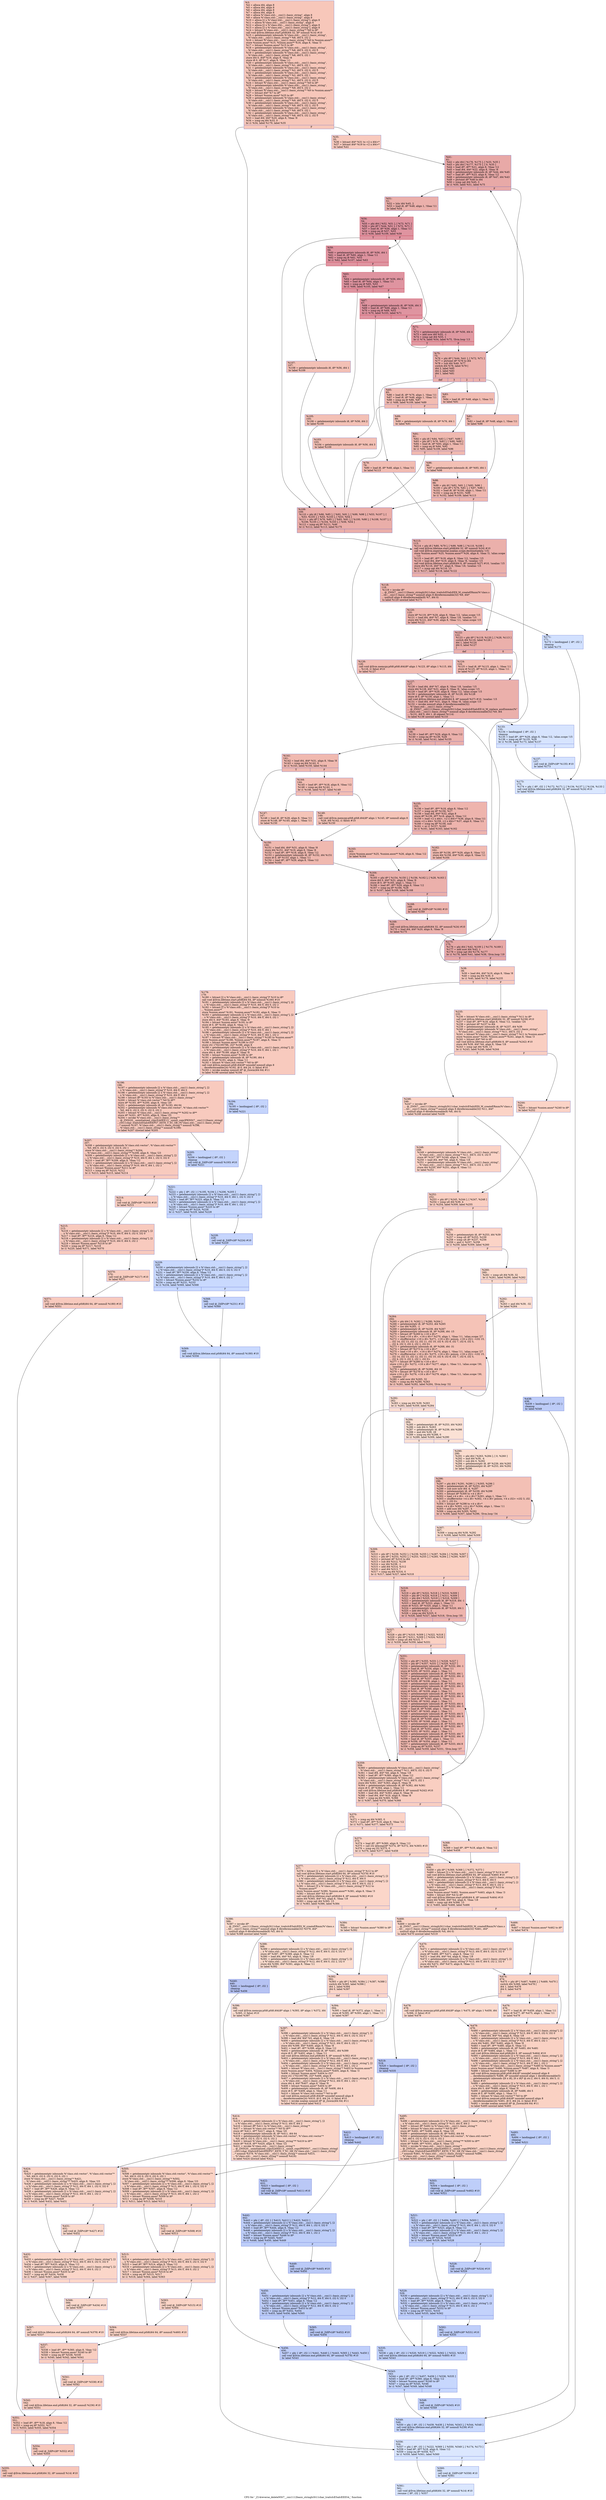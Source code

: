 digraph "CFG for '_Z14reverse_deleteNSt7__cxx1112basic_stringIcSt11char_traitsIcESaIcEEES4_' function" {
	label="CFG for '_Z14reverse_deleteNSt7__cxx1112basic_stringIcSt11char_traitsIcESaIcEEES4_' function";

	Node0x5580635bc7c0 [shape=record,color="#3d50c3ff", style=filled, fillcolor="#ec7f6370",label="{%3:\l  %4 = alloca i64, align 8\l  %5 = alloca i64, align 8\l  %6 = alloca i64, align 8\l  %7 = alloca i64, align 8\l  %8 = alloca %\"class.std::__cxx11::basic_string\", align 8\l  %9 = alloca %\"class.std::__cxx11::basic_string\", align 8\l  %10 = alloca [2 x %\"class.std::__cxx11::basic_string\"], align 8\l  %11 = alloca %\"class.std::__cxx11::basic_string\", align 8\l  %12 = alloca [2 x %\"class.std::__cxx11::basic_string\"], align 8\l  %13 = alloca [2 x %\"class.std::__cxx11::basic_string\"], align 8\l  %14 = bitcast %\"class.std::__cxx11::basic_string\"* %8 to i8*\l  call void @llvm.lifetime.start.p0i8(i64 32, i8* nonnull %14) #10\l  %15 = getelementptr inbounds %\"class.std::__cxx11::basic_string\",\l... %\"class.std::__cxx11::basic_string\"* %8, i64 0, i32 2\l  %16 = bitcast %\"class.std::__cxx11::basic_string\"* %8 to %union.anon**\l  store %union.anon* %15, %union.anon** %16, align 8, !tbaa !3\l  %17 = bitcast %union.anon* %15 to i8*\l  %18 = getelementptr inbounds %\"class.std::__cxx11::basic_string\",\l... %\"class.std::__cxx11::basic_string\"* %8, i64 0, i32 0, i32 0\l  %19 = getelementptr inbounds %\"class.std::__cxx11::basic_string\",\l... %\"class.std::__cxx11::basic_string\"* %8, i64 0, i32 1\l  store i64 0, i64* %19, align 8, !tbaa !8\l  store i8 0, i8* %17, align 8, !tbaa !11\l  %20 = getelementptr inbounds %\"class.std::__cxx11::basic_string\",\l... %\"class.std::__cxx11::basic_string\"* %1, i64 0, i32 1\l  %21 = getelementptr inbounds %\"class.std::__cxx11::basic_string\",\l... %\"class.std::__cxx11::basic_string\"* %2, i64 0, i32 0, i32 0\l  %22 = getelementptr inbounds %\"class.std::__cxx11::basic_string\",\l... %\"class.std::__cxx11::basic_string\"* %2, i64 0, i32 1\l  %23 = getelementptr inbounds %\"class.std::__cxx11::basic_string\",\l... %\"class.std::__cxx11::basic_string\"* %1, i64 0, i32 0, i32 0\l  %24 = bitcast %\"class.std::__cxx11::basic_string\"* %9 to i8*\l  %25 = getelementptr inbounds %\"class.std::__cxx11::basic_string\",\l... %\"class.std::__cxx11::basic_string\"* %9, i64 0, i32 2\l  %26 = bitcast %\"class.std::__cxx11::basic_string\"* %9 to %union.anon**\l  %27 = bitcast i64* %7 to i8*\l  %28 = bitcast %union.anon* %25 to i8*\l  %29 = getelementptr inbounds %\"class.std::__cxx11::basic_string\",\l... %\"class.std::__cxx11::basic_string\"* %9, i64 0, i32 0, i32 0\l  %30 = getelementptr inbounds %\"class.std::__cxx11::basic_string\",\l... %\"class.std::__cxx11::basic_string\"* %9, i64 0, i32 2, i32 0\l  %31 = getelementptr inbounds %\"class.std::__cxx11::basic_string\",\l... %\"class.std::__cxx11::basic_string\"* %9, i64 0, i32 1\l  %32 = getelementptr inbounds %\"class.std::__cxx11::basic_string\",\l... %\"class.std::__cxx11::basic_string\"* %8, i64 0, i32 2, i32 0\l  %33 = load i64, i64* %20, align 8, !tbaa !8\l  %34 = icmp eq i64 %33, 0\l  br i1 %34, label %179, label %35\l|{<s0>T|<s1>F}}"];
	Node0x5580635bc7c0:s0 -> Node0x5580635bf720;
	Node0x5580635bc7c0:s1 -> Node0x5580635bf7b0;
	Node0x5580635bf7b0 [shape=record,color="#3d50c3ff", style=filled, fillcolor="#ef886b70",label="{%35:\l35:                                               \l  %36 = bitcast i64* %31 to \<2 x i64\>*\l  %37 = bitcast i64* %19 to \<2 x i64\>*\l  br label %41\l}"];
	Node0x5580635bf7b0 -> Node0x5580635bffe0;
	Node0x5580635c00a0 [shape=record,color="#3d50c3ff", style=filled, fillcolor="#ef886b70",label="{%38:\l38:                                               \l  %39 = load i64, i64* %19, align 8, !tbaa !8\l  %40 = icmp eq i64 %39, 0\l  br i1 %40, label %179, label %235\l|{<s0>T|<s1>F}}"];
	Node0x5580635c00a0:s0 -> Node0x5580635bf720;
	Node0x5580635c00a0:s1 -> Node0x5580635c0230;
	Node0x5580635bffe0 [shape=record,color="#3d50c3ff", style=filled, fillcolor="#ca3b3770",label="{%41:\l41:                                               \l  %42 = phi i64 [ %176, %175 ], [ %33, %35 ]\l  %43 = phi i64 [ %177, %175 ], [ 0, %35 ]\l  %44 = load i8*, i8** %21, align 8, !tbaa !12\l  %45 = load i64, i64* %22, align 8, !tbaa !8\l  %46 = getelementptr inbounds i8, i8* %44, i64 %45\l  %47 = load i8*, i8** %23, align 8, !tbaa !12\l  %48 = getelementptr inbounds i8, i8* %47, i64 %43\l  %49 = ptrtoint i8* %46 to i64\l  %50 = icmp sgt i64 %45, 3\l  br i1 %50, label %51, label %75\l|{<s0>T|<s1>F}}"];
	Node0x5580635bffe0:s0 -> Node0x5580635c10b0;
	Node0x5580635bffe0:s1 -> Node0x5580635c1140;
	Node0x5580635c10b0 [shape=record,color="#3d50c3ff", style=filled, fillcolor="#d24b4070",label="{%51:\l51:                                               \l  %52 = lshr i64 %45, 2\l  %53 = load i8, i8* %48, align 1, !tbaa !11\l  br label %54\l}"];
	Node0x5580635c10b0 -> Node0x5580635c19c0;
	Node0x5580635c19c0 [shape=record,color="#b70d28ff", style=filled, fillcolor="#b70d2870",label="{%54:\l54:                                               \l  %55 = phi i64 [ %52, %51 ], [ %73, %71 ]\l  %56 = phi i8* [ %44, %51 ], [ %72, %71 ]\l  %57 = load i8, i8* %56, align 1, !tbaa !11\l  %58 = icmp eq i8 %57, %53\l  br i1 %58, label %109, label %59\l|{<s0>T|<s1>F}}"];
	Node0x5580635c19c0:s0 -> Node0x5580635c1e10;
	Node0x5580635c19c0:s1 -> Node0x5580635c1ea0;
	Node0x5580635c1ea0 [shape=record,color="#b70d28ff", style=filled, fillcolor="#b70d2870",label="{%59:\l59:                                               \l  %60 = getelementptr inbounds i8, i8* %56, i64 1\l  %61 = load i8, i8* %60, align 1, !tbaa !11\l  %62 = icmp eq i8 %61, %53\l  br i1 %62, label %107, label %63\l|{<s0>T|<s1>F}}"];
	Node0x5580635c1ea0:s0 -> Node0x5580635c21b0;
	Node0x5580635c1ea0:s1 -> Node0x5580635c2200;
	Node0x5580635c2200 [shape=record,color="#b70d28ff", style=filled, fillcolor="#b70d2870",label="{%63:\l63:                                               \l  %64 = getelementptr inbounds i8, i8* %56, i64 2\l  %65 = load i8, i8* %64, align 1, !tbaa !11\l  %66 = icmp eq i8 %65, %53\l  br i1 %66, label %105, label %67\l|{<s0>T|<s1>F}}"];
	Node0x5580635c2200:s0 -> Node0x5580635c28f0;
	Node0x5580635c2200:s1 -> Node0x5580635c2940;
	Node0x5580635c2940 [shape=record,color="#b70d28ff", style=filled, fillcolor="#b70d2870",label="{%67:\l67:                                               \l  %68 = getelementptr inbounds i8, i8* %56, i64 3\l  %69 = load i8, i8* %68, align 1, !tbaa !11\l  %70 = icmp eq i8 %69, %53\l  br i1 %70, label %103, label %71\l|{<s0>T|<s1>F}}"];
	Node0x5580635c2940:s0 -> Node0x5580635c2c20;
	Node0x5580635c2940:s1 -> Node0x5580635c1ab0;
	Node0x5580635c1ab0 [shape=record,color="#b70d28ff", style=filled, fillcolor="#bb1b2c70",label="{%71:\l71:                                               \l  %72 = getelementptr inbounds i8, i8* %56, i64 4\l  %73 = add nsw i64 %55, -1\l  %74 = icmp sgt i64 %55, 1\l  br i1 %74, label %54, label %75, !llvm.loop !13\l|{<s0>T|<s1>F}}"];
	Node0x5580635c1ab0:s0 -> Node0x5580635c19c0;
	Node0x5580635c1ab0:s1 -> Node0x5580635c1140;
	Node0x5580635c1140 [shape=record,color="#3d50c3ff", style=filled, fillcolor="#d24b4070",label="{%75:\l75:                                               \l  %76 = phi i8* [ %44, %41 ], [ %72, %71 ]\l  %77 = ptrtoint i8* %76 to i64\l  %78 = sub i64 %49, %77\l  switch i64 %78, label %79 [\l    i64 3, label %85\l    i64 2, label %83\l    i64 1, label %81\l  ]\l|{<s0>def|<s1>3|<s2>2|<s3>1}}"];
	Node0x5580635c1140:s0 -> Node0x5580635c3210;
	Node0x5580635c1140:s1 -> Node0x5580635c3260;
	Node0x5580635c1140:s2 -> Node0x5580635c32b0;
	Node0x5580635c1140:s3 -> Node0x5580635c3340;
	Node0x5580635c3210 [shape=record,color="#3d50c3ff", style=filled, fillcolor="#e1675170",label="{%79:\l79:                                               \l  %80 = load i8, i8* %48, align 1, !tbaa !11\l  br label %113\l}"];
	Node0x5580635c3210 -> Node0x5580635c3490;
	Node0x5580635c3340 [shape=record,color="#3d50c3ff", style=filled, fillcolor="#e1675170",label="{%81:\l81:                                               \l  %82 = load i8, i8* %48, align 1, !tbaa !11\l  br label %98\l}"];
	Node0x5580635c3340 -> Node0x5580635c35c0;
	Node0x5580635c32b0 [shape=record,color="#3d50c3ff", style=filled, fillcolor="#e1675170",label="{%83:\l83:                                               \l  %84 = load i8, i8* %48, align 1, !tbaa !11\l  br label %91\l}"];
	Node0x5580635c32b0 -> Node0x5580635c36f0;
	Node0x5580635c3260 [shape=record,color="#3d50c3ff", style=filled, fillcolor="#e1675170",label="{%85:\l85:                                               \l  %86 = load i8, i8* %76, align 1, !tbaa !11\l  %87 = load i8, i8* %48, align 1, !tbaa !11\l  %88 = icmp eq i8 %86, %87\l  br i1 %88, label %109, label %89\l|{<s0>T|<s1>F}}"];
	Node0x5580635c3260:s0 -> Node0x5580635c1e10;
	Node0x5580635c3260:s1 -> Node0x5580635c3920;
	Node0x5580635c3920 [shape=record,color="#3d50c3ff", style=filled, fillcolor="#e8765c70",label="{%89:\l89:                                               \l  %90 = getelementptr inbounds i8, i8* %76, i64 1\l  br label %91\l}"];
	Node0x5580635c3920 -> Node0x5580635c36f0;
	Node0x5580635c36f0 [shape=record,color="#3d50c3ff", style=filled, fillcolor="#de614d70",label="{%91:\l91:                                               \l  %92 = phi i8 [ %84, %83 ], [ %87, %89 ]\l  %93 = phi i8* [ %76, %83 ], [ %90, %89 ]\l  %94 = load i8, i8* %93, align 1, !tbaa !11\l  %95 = icmp eq i8 %94, %92\l  br i1 %95, label %109, label %96\l|{<s0>T|<s1>F}}"];
	Node0x5580635c36f0:s0 -> Node0x5580635c1e10;
	Node0x5580635c36f0:s1 -> Node0x5580635c3d90;
	Node0x5580635c3d90 [shape=record,color="#3d50c3ff", style=filled, fillcolor="#e5705870",label="{%96:\l96:                                               \l  %97 = getelementptr inbounds i8, i8* %93, i64 1\l  br label %98\l}"];
	Node0x5580635c3d90 -> Node0x5580635c35c0;
	Node0x5580635c35c0 [shape=record,color="#3d50c3ff", style=filled, fillcolor="#dc5d4a70",label="{%98:\l98:                                               \l  %99 = phi i8 [ %82, %81 ], [ %92, %96 ]\l  %100 = phi i8* [ %76, %81 ], [ %97, %96 ]\l  %101 = load i8, i8* %100, align 1, !tbaa !11\l  %102 = icmp eq i8 %101, %99\l  br i1 %102, label %109, label %113\l|{<s0>T|<s1>F}}"];
	Node0x5580635c35c0:s0 -> Node0x5580635c1e10;
	Node0x5580635c35c0:s1 -> Node0x5580635c3490;
	Node0x5580635c2c20 [shape=record,color="#3d50c3ff", style=filled, fillcolor="#e5705870",label="{%103:\l103:                                              \l  %104 = getelementptr inbounds i8, i8* %56, i64 3\l  br label %109\l}"];
	Node0x5580635c2c20 -> Node0x5580635c1e10;
	Node0x5580635c28f0 [shape=record,color="#3d50c3ff", style=filled, fillcolor="#e5705870",label="{%105:\l105:                                              \l  %106 = getelementptr inbounds i8, i8* %56, i64 2\l  br label %109\l}"];
	Node0x5580635c28f0 -> Node0x5580635c1e10;
	Node0x5580635c21b0 [shape=record,color="#3d50c3ff", style=filled, fillcolor="#e5705870",label="{%107:\l107:                                              \l  %108 = getelementptr inbounds i8, i8* %56, i64 1\l  br label %109\l}"];
	Node0x5580635c21b0 -> Node0x5580635c1e10;
	Node0x5580635c1e10 [shape=record,color="#3d50c3ff", style=filled, fillcolor="#d0473d70",label="{%109:\l109:                                              \l  %110 = phi i8 [ %86, %85 ], [ %92, %91 ], [ %99, %98 ], [ %53, %107 ], [\l... %53, %105 ], [ %53, %103 ], [ %53, %54 ]\l  %111 = phi i8* [ %76, %85 ], [ %93, %91 ], [ %100, %98 ], [ %108, %107 ], [\l... %106, %105 ], [ %104, %103 ], [ %56, %54 ]\l  %112 = icmp eq i8* %111, %46\l  br i1 %112, label %113, label %175\l|{<s0>T|<s1>F}}"];
	Node0x5580635c1e10:s0 -> Node0x5580635c3490;
	Node0x5580635c1e10:s1 -> Node0x5580635c0360;
	Node0x5580635c3490 [shape=record,color="#3d50c3ff", style=filled, fillcolor="#d24b4070",label="{%113:\l113:                                              \l  %114 = phi i8 [ %80, %79 ], [ %99, %98 ], [ %110, %109 ]\l  call void @llvm.lifetime.start.p0i8(i64 32, i8* nonnull %24) #10\l  call void @llvm.experimental.noalias.scope.decl(metadata !15)\l  store %union.anon* %25, %union.anon** %26, align 8, !tbaa !3, !alias.scope\l... !15\l  %115 = load i8*, i8** %18, align 8, !tbaa !12, !noalias !15\l  %116 = load i64, i64* %19, align 8, !tbaa !8, !noalias !15\l  call void @llvm.lifetime.start.p0i8(i64 8, i8* nonnull %27) #10, !noalias !15\l  store i64 %116, i64* %7, align 8, !tbaa !18, !noalias !15\l  %117 = icmp ugt i64 %116, 15\l  br i1 %117, label %118, label %122\l|{<s0>T|<s1>F}}"];
	Node0x5580635c3490:s0 -> Node0x5580635c6430;
	Node0x5580635c3490:s1 -> Node0x5580635c64c0;
	Node0x5580635c6430 [shape=record,color="#3d50c3ff", style=filled, fillcolor="#dc5d4a70",label="{%118:\l118:                                              \l  %119 = invoke i8*\l... @_ZNSt7__cxx1112basic_stringIcSt11char_traitsIcESaIcEE9_M_createERmm(%\"class.s\l...td::__cxx11::basic_string\"* nonnull align 8 dereferenceable(32) %9, i64*\l... nonnull align 8 dereferenceable(8) %7, i64 0)\l          to label %120 unwind label %171\l}"];
	Node0x5580635c6430 -> Node0x5580635c66f0;
	Node0x5580635c6430 -> Node0x5580635c6740;
	Node0x5580635c66f0 [shape=record,color="#3d50c3ff", style=filled, fillcolor="#dc5d4a70",label="{%120:\l120:                                              \l  store i8* %119, i8** %29, align 8, !tbaa !12, !alias.scope !15\l  %121 = load i64, i64* %7, align 8, !tbaa !18, !noalias !15\l  store i64 %121, i64* %30, align 8, !tbaa !11, !alias.scope !15\l  br label %122\l}"];
	Node0x5580635c66f0 -> Node0x5580635c64c0;
	Node0x5580635c64c0 [shape=record,color="#3d50c3ff", style=filled, fillcolor="#d24b4070",label="{%122:\l122:                                              \l  %123 = phi i8* [ %119, %120 ], [ %28, %113 ]\l  switch i64 %116, label %126 [\l    i64 1, label %124\l    i64 0, label %127\l  ]\l|{<s0>def|<s1>1|<s2>0}}"];
	Node0x5580635c64c0:s0 -> Node0x5580635c7390;
	Node0x5580635c64c0:s1 -> Node0x5580635c73e0;
	Node0x5580635c64c0:s2 -> Node0x5580635c7470;
	Node0x5580635c73e0 [shape=record,color="#3d50c3ff", style=filled, fillcolor="#e1675170",label="{%124:\l124:                                              \l  %125 = load i8, i8* %115, align 1, !tbaa !11\l  store i8 %125, i8* %123, align 1, !tbaa !11\l  br label %127\l}"];
	Node0x5580635c73e0 -> Node0x5580635c7470;
	Node0x5580635c7390 [shape=record,color="#3d50c3ff", style=filled, fillcolor="#e1675170",label="{%126:\l126:                                              \l  call void @llvm.memcpy.p0i8.p0i8.i64(i8* align 1 %123, i8* align 1 %115, i64\l... %116, i1 false) #10\l  br label %127\l}"];
	Node0x5580635c7390 -> Node0x5580635c7470;
	Node0x5580635c7470 [shape=record,color="#3d50c3ff", style=filled, fillcolor="#d24b4070",label="{%127:\l127:                                              \l  %128 = load i64, i64* %7, align 8, !tbaa !18, !noalias !15\l  store i64 %128, i64* %31, align 8, !tbaa !8, !alias.scope !15\l  %129 = load i8*, i8** %29, align 8, !tbaa !12, !alias.scope !15\l  %130 = getelementptr inbounds i8, i8* %129, i64 %128\l  store i8 0, i8* %130, align 1, !tbaa !11\l  call void @llvm.lifetime.end.p0i8(i64 8, i8* nonnull %27) #10, !noalias !15\l  %131 = load i64, i64* %31, align 8, !tbaa !8, !alias.scope !15\l  %132 = invoke nonnull align 8 dereferenceable(32)\l... %\"class.std::__cxx11::basic_string\"*\l... @_ZNSt7__cxx1112basic_stringIcSt11char_traitsIcESaIcEE14_M_replace_auxEmmmc(%\"\l...class.std::__cxx11::basic_string\"* nonnull align 8 dereferenceable(32) %9, i64\l... %131, i64 0, i64 1, i8 signext %114)\l          to label %138 unwind label %133\l}"];
	Node0x5580635c7470 -> Node0x5580635c89b0;
	Node0x5580635c7470 -> Node0x5580635c8a40;
	Node0x5580635c8a40 [shape=record,color="#3d50c3ff", style=filled, fillcolor="#a5c3fe70",label="{%133:\l133:                                              \l  %134 = landingpad \{ i8*, i32 \}\l          cleanup\l  %135 = load i8*, i8** %29, align 8, !tbaa !12, !alias.scope !15\l  %136 = icmp eq i8* %135, %28\l  br i1 %136, label %173, label %137\l|{<s0>T|<s1>F}}"];
	Node0x5580635c8a40:s0 -> Node0x5580635c8f40;
	Node0x5580635c8a40:s1 -> Node0x5580635c8fd0;
	Node0x5580635c8fd0 [shape=record,color="#3d50c3ff", style=filled, fillcolor="#9ebeff70",label="{%137:\l137:                                              \l  call void @_ZdlPv(i8* %135) #10\l  br label %173\l}"];
	Node0x5580635c8fd0 -> Node0x5580635c8f40;
	Node0x5580635c89b0 [shape=record,color="#3d50c3ff", style=filled, fillcolor="#d24b4070",label="{%138:\l138:                                              \l  %139 = load i8*, i8** %29, align 8, !tbaa !12\l  %140 = icmp eq i8* %139, %28\l  br i1 %140, label %141, label %155\l|{<s0>T|<s1>F}}"];
	Node0x5580635c89b0:s0 -> Node0x5580635c9450;
	Node0x5580635c89b0:s1 -> Node0x5580635c94a0;
	Node0x5580635c9450 [shape=record,color="#3d50c3ff", style=filled, fillcolor="#de614d70",label="{%141:\l141:                                              \l  %142 = load i64, i64* %31, align 8, !tbaa !8\l  %143 = icmp eq i64 %142, 0\l  br i1 %143, label %150, label %144\l|{<s0>T|<s1>F}}"];
	Node0x5580635c9450:s0 -> Node0x5580635c96a0;
	Node0x5580635c9450:s1 -> Node0x5580635c96f0;
	Node0x5580635c96f0 [shape=record,color="#3d50c3ff", style=filled, fillcolor="#e36c5570",label="{%144:\l144:                                              \l  %145 = load i8*, i8** %18, align 8, !tbaa !12\l  %146 = icmp eq i64 %142, 1\l  br i1 %146, label %147, label %149\l|{<s0>T|<s1>F}}"];
	Node0x5580635c96f0:s0 -> Node0x5580635c9930;
	Node0x5580635c96f0:s1 -> Node0x5580635c9980;
	Node0x5580635c9930 [shape=record,color="#3d50c3ff", style=filled, fillcolor="#e97a5f70",label="{%147:\l147:                                              \l  %148 = load i8, i8* %28, align 8, !tbaa !11\l  store i8 %148, i8* %145, align 1, !tbaa !11\l  br label %150\l}"];
	Node0x5580635c9930 -> Node0x5580635c96a0;
	Node0x5580635c9980 [shape=record,color="#3d50c3ff", style=filled, fillcolor="#e97a5f70",label="{%149:\l149:                                              \l  call void @llvm.memcpy.p0i8.p0i8.i64(i8* align 1 %145, i8* nonnull align 8\l... %28, i64 %142, i1 false) #10\l  br label %150\l}"];
	Node0x5580635c9980 -> Node0x5580635c96a0;
	Node0x5580635c96a0 [shape=record,color="#3d50c3ff", style=filled, fillcolor="#de614d70",label="{%150:\l150:                                              \l  %151 = load i64, i64* %31, align 8, !tbaa !8\l  store i64 %151, i64* %19, align 8, !tbaa !8\l  %152 = load i8*, i8** %18, align 8, !tbaa !12\l  %153 = getelementptr inbounds i8, i8* %152, i64 %151\l  store i8 0, i8* %153, align 1, !tbaa !11\l  %154 = load i8*, i8** %29, align 8, !tbaa !12\l  br label %164\l}"];
	Node0x5580635c96a0 -> Node0x5580635bd8a0;
	Node0x5580635c94a0 [shape=record,color="#3d50c3ff", style=filled, fillcolor="#d8564670",label="{%155:\l155:                                              \l  %156 = load i8*, i8** %18, align 8, !tbaa !12\l  %157 = icmp eq i8* %156, %17\l  %158 = load i64, i64* %32, align 8\l  store i8* %139, i8** %18, align 8, !tbaa !12\l  %159 = load \<2 x i64\>, \<2 x i64\>* %36, align 8, !tbaa !11\l  store \<2 x i64\> %159, \<2 x i64\>* %37, align 8, !tbaa !11\l  %160 = icmp eq i8* %156, null\l  %161 = or i1 %157, %160\l  br i1 %161, label %163, label %162\l|{<s0>T|<s1>F}}"];
	Node0x5580635c94a0:s0 -> Node0x5580635bdd80;
	Node0x5580635c94a0:s1 -> Node0x5580635bddd0;
	Node0x5580635bddd0 [shape=record,color="#3d50c3ff", style=filled, fillcolor="#e1675170",label="{%162:\l162:                                              \l  store i8* %156, i8** %29, align 8, !tbaa !12\l  store i64 %158, i64* %30, align 8, !tbaa !11\l  br label %164\l}"];
	Node0x5580635bddd0 -> Node0x5580635bd8a0;
	Node0x5580635bdd80 [shape=record,color="#3d50c3ff", style=filled, fillcolor="#e1675170",label="{%163:\l163:                                              \l  store %union.anon* %25, %union.anon** %26, align 8, !tbaa !12\l  br label %164\l}"];
	Node0x5580635bdd80 -> Node0x5580635bd8a0;
	Node0x5580635bd8a0 [shape=record,color="#3d50c3ff", style=filled, fillcolor="#d24b4070",label="{%164:\l164:                                              \l  %165 = phi i8* [ %154, %150 ], [ %156, %162 ], [ %28, %163 ]\l  store i64 0, i64* %31, align 8, !tbaa !8\l  store i8 0, i8* %165, align 1, !tbaa !11\l  %166 = load i8*, i8** %29, align 8, !tbaa !12\l  %167 = icmp eq i8* %166, %28\l  br i1 %167, label %169, label %168\l|{<s0>T|<s1>F}}"];
	Node0x5580635bd8a0:s0 -> Node0x5580635cb7b0;
	Node0x5580635bd8a0:s1 -> Node0x5580635cb800;
	Node0x5580635cb800 [shape=record,color="#3d50c3ff", style=filled, fillcolor="#d8564670",label="{%168:\l168:                                              \l  call void @_ZdlPv(i8* %166) #10\l  br label %169\l}"];
	Node0x5580635cb800 -> Node0x5580635cb7b0;
	Node0x5580635cb7b0 [shape=record,color="#3d50c3ff", style=filled, fillcolor="#d24b4070",label="{%169:\l169:                                              \l  call void @llvm.lifetime.end.p0i8(i64 32, i8* nonnull %24) #10\l  %170 = load i64, i64* %20, align 8, !tbaa !8\l  br label %175\l}"];
	Node0x5580635cb7b0 -> Node0x5580635c0360;
	Node0x5580635c6740 [shape=record,color="#3d50c3ff", style=filled, fillcolor="#9abbff70",label="{%171:\l171:                                              \l  %172 = landingpad \{ i8*, i32 \}\l          cleanup\l  br label %173\l}"];
	Node0x5580635c6740 -> Node0x5580635c8f40;
	Node0x5580635c8f40 [shape=record,color="#3d50c3ff", style=filled, fillcolor="#abc8fd70",label="{%173:\l173:                                              \l  %174 = phi \{ i8*, i32 \} [ %172, %171 ], [ %134, %137 ], [ %134, %133 ]\l  call void @llvm.lifetime.end.p0i8(i64 32, i8* nonnull %24) #10\l  br label %556\l}"];
	Node0x5580635c8f40 -> Node0x5580635cbf90;
	Node0x5580635c0360 [shape=record,color="#3d50c3ff", style=filled, fillcolor="#ca3b3770",label="{%175:\l175:                                              \l  %176 = phi i64 [ %42, %109 ], [ %170, %169 ]\l  %177 = add nuw i64 %43, 1\l  %178 = icmp ugt i64 %176, %177\l  br i1 %178, label %41, label %38, !llvm.loop !19\l|{<s0>T|<s1>F}}"];
	Node0x5580635c0360:s0 -> Node0x5580635bffe0;
	Node0x5580635c0360:s1 -> Node0x5580635c00a0;
	Node0x5580635bf720 [shape=record,color="#3d50c3ff", style=filled, fillcolor="#ef886b70",label="{%179:\l179:                                              \l  %180 = bitcast [2 x %\"class.std::__cxx11::basic_string\"]* %10 to i8*\l  call void @llvm.lifetime.start.p0i8(i64 64, i8* nonnull %180) #10\l  %181 = getelementptr inbounds [2 x %\"class.std::__cxx11::basic_string\"], [2\l... x %\"class.std::__cxx11::basic_string\"]* %10, i64 0, i64 0, i32 2\l  %182 = bitcast [2 x %\"class.std::__cxx11::basic_string\"]* %10 to\l... %union.anon**\l  store %union.anon* %181, %union.anon** %182, align 8, !tbaa !3\l  %183 = getelementptr inbounds [2 x %\"class.std::__cxx11::basic_string\"], [2\l... x %\"class.std::__cxx11::basic_string\"]* %10, i64 0, i64 0, i32 1\l  store i64 0, i64* %183, align 8, !tbaa !8\l  %184 = bitcast %union.anon* %181 to i8*\l  store i8 0, i8* %184, align 8, !tbaa !11\l  %185 = getelementptr inbounds [2 x %\"class.std::__cxx11::basic_string\"], [2\l... x %\"class.std::__cxx11::basic_string\"]* %10, i64 0, i64 1\l  %186 = getelementptr inbounds [2 x %\"class.std::__cxx11::basic_string\"], [2\l... x %\"class.std::__cxx11::basic_string\"]* %10, i64 0, i64 1, i32 2\l  %187 = bitcast %\"class.std::__cxx11::basic_string\"* %185 to %union.anon**\l  store %union.anon* %186, %union.anon** %187, align 8, !tbaa !3\l  %188 = bitcast %union.anon* %186 to i32*\l  store i32 1702195796, i32* %188, align 8\l  %189 = getelementptr inbounds [2 x %\"class.std::__cxx11::basic_string\"], [2\l... x %\"class.std::__cxx11::basic_string\"]* %10, i64 0, i64 1, i32 1\l  store i64 4, i64* %189, align 8, !tbaa !8\l  %190 = bitcast %union.anon* %186 to i8*\l  %191 = getelementptr inbounds i8, i8* %190, i64 4\l  store i8 0, i8* %191, align 4, !tbaa !11\l  %192 = bitcast %\"class.std::vector\"* %0 to i8*\l  call void @llvm.memset.p0i8.i64(i8* noundef nonnull align 8\l... dereferenceable(24) %192, i8 0, i64 24, i1 false) #10\l  %193 = invoke noalias nonnull i8* @_Znwm(i64 64) #11\l          to label %196 unwind label %194\l}"];
	Node0x5580635bf720 -> Node0x5580635cd370;
	Node0x5580635bf720 -> Node0x5580635cd3c0;
	Node0x5580635cd3c0 [shape=record,color="#3d50c3ff", style=filled, fillcolor="#7a9df870",label="{%194:\l194:                                              \l  %195 = landingpad \{ i8*, i32 \}\l          cleanup\l  br label %221\l}"];
	Node0x5580635cd3c0 -> Node0x5580635cd6f0;
	Node0x5580635cd370 [shape=record,color="#3d50c3ff", style=filled, fillcolor="#ef886b70",label="{%196:\l196:                                              \l  %197 = getelementptr inbounds [2 x %\"class.std::__cxx11::basic_string\"], [2\l... x %\"class.std::__cxx11::basic_string\"]* %10, i64 0, i64 0\l  %198 = getelementptr inbounds [2 x %\"class.std::__cxx11::basic_string\"], [2\l... x %\"class.std::__cxx11::basic_string\"]* %10, i64 0, i64 2\l  %199 = bitcast i8* %193 to %\"class.std::__cxx11::basic_string\"*\l  %200 = bitcast %\"class.std::vector\"* %0 to i8**\l  store i8* %193, i8** %200, align 8, !tbaa !20\l  %201 = getelementptr inbounds i8, i8* %193, i64 64\l  %202 = getelementptr inbounds %\"class.std::vector\", %\"class.std::vector\"*\l... %0, i64 0, i32 0, i32 0, i32 0, i32 2\l  %203 = bitcast %\"class.std::__cxx11::basic_string\"** %202 to i8**\l  store i8* %201, i8** %203, align 8, !tbaa !22\l  %204 = invoke %\"class.std::__cxx11::basic_string\"*\l... @_ZNSt20__uninitialized_copyILb0EE13__uninit_copyIPKNSt7__cxx1112basic_stringI\l...cSt11char_traitsIcESaIcEEEPS7_EET0_T_SC_SB_(%\"class.std::__cxx11::basic_string\"\l...* nonnull %197, %\"class.std::__cxx11::basic_string\"* nonnull %198,\l... %\"class.std::__cxx11::basic_string\"* nonnull %199)\l          to label %207 unwind label %205\l}"];
	Node0x5580635cd370 -> Node0x5580635cdf30;
	Node0x5580635cd370 -> Node0x5580635cdf80;
	Node0x5580635cdf80 [shape=record,color="#3d50c3ff", style=filled, fillcolor="#7a9df870",label="{%205:\l205:                                              \l  %206 = landingpad \{ i8*, i32 \}\l          cleanup\l  call void @_ZdlPv(i8* nonnull %193) #10\l  br label %221\l}"];
	Node0x5580635cdf80 -> Node0x5580635cd6f0;
	Node0x5580635cdf30 [shape=record,color="#3d50c3ff", style=filled, fillcolor="#ef886b70",label="{%207:\l207:                                              \l  %208 = getelementptr inbounds %\"class.std::vector\", %\"class.std::vector\"*\l... %0, i64 0, i32 0, i32 0, i32 0, i32 1\l  store %\"class.std::__cxx11::basic_string\"* %204,\l... %\"class.std::__cxx11::basic_string\"** %208, align 8, !tbaa !23\l  %209 = getelementptr inbounds [2 x %\"class.std::__cxx11::basic_string\"], [2\l... x %\"class.std::__cxx11::basic_string\"]* %10, i64 0, i64 1, i32 0, i32 0\l  %210 = load i8*, i8** %209, align 8, !tbaa !12\l  %211 = getelementptr inbounds [2 x %\"class.std::__cxx11::basic_string\"], [2\l... x %\"class.std::__cxx11::basic_string\"]* %10, i64 0, i64 1, i32 2\l  %212 = bitcast %union.anon* %211 to i8*\l  %213 = icmp eq i8* %210, %212\l  br i1 %213, label %215, label %214\l|{<s0>T|<s1>F}}"];
	Node0x5580635cdf30:s0 -> Node0x5580635ce9f0;
	Node0x5580635cdf30:s1 -> Node0x5580635cea80;
	Node0x5580635cea80 [shape=record,color="#3d50c3ff", style=filled, fillcolor="#f2907270",label="{%214:\l214:                                              \l  call void @_ZdlPv(i8* %210) #10\l  br label %215\l}"];
	Node0x5580635cea80 -> Node0x5580635ce9f0;
	Node0x5580635ce9f0 [shape=record,color="#3d50c3ff", style=filled, fillcolor="#ef886b70",label="{%215:\l215:                                              \l  %216 = getelementptr inbounds [2 x %\"class.std::__cxx11::basic_string\"], [2\l... x %\"class.std::__cxx11::basic_string\"]* %10, i64 0, i64 0, i32 0, i32 0\l  %217 = load i8*, i8** %216, align 8, !tbaa !12\l  %218 = getelementptr inbounds [2 x %\"class.std::__cxx11::basic_string\"], [2\l... x %\"class.std::__cxx11::basic_string\"]* %10, i64 0, i64 0, i32 2\l  %219 = bitcast %union.anon* %218 to i8*\l  %220 = icmp eq i8* %217, %219\l  br i1 %220, label %571, label %570\l|{<s0>T|<s1>F}}"];
	Node0x5580635ce9f0:s0 -> Node0x5580635cf0b0;
	Node0x5580635ce9f0:s1 -> Node0x5580635cf100;
	Node0x5580635cd6f0 [shape=record,color="#3d50c3ff", style=filled, fillcolor="#85a8fc70",label="{%221:\l221:                                              \l  %222 = phi \{ i8*, i32 \} [ %195, %194 ], [ %206, %205 ]\l  %223 = getelementptr inbounds [2 x %\"class.std::__cxx11::basic_string\"], [2\l... x %\"class.std::__cxx11::basic_string\"]* %10, i64 0, i64 1, i32 0, i32 0\l  %224 = load i8*, i8** %223, align 8, !tbaa !12\l  %225 = getelementptr inbounds [2 x %\"class.std::__cxx11::basic_string\"], [2\l... x %\"class.std::__cxx11::basic_string\"]* %10, i64 0, i64 1, i32 2\l  %226 = bitcast %union.anon* %225 to i8*\l  %227 = icmp eq i8* %224, %226\l  br i1 %227, label %229, label %228\l|{<s0>T|<s1>F}}"];
	Node0x5580635cd6f0:s0 -> Node0x5580635cf600;
	Node0x5580635cd6f0:s1 -> Node0x5580635cf650;
	Node0x5580635cf650 [shape=record,color="#3d50c3ff", style=filled, fillcolor="#7ea1fa70",label="{%228:\l228:                                              \l  call void @_ZdlPv(i8* %224) #10\l  br label %229\l}"];
	Node0x5580635cf650 -> Node0x5580635cf600;
	Node0x5580635cf600 [shape=record,color="#3d50c3ff", style=filled, fillcolor="#85a8fc70",label="{%229:\l229:                                              \l  %230 = getelementptr inbounds [2 x %\"class.std::__cxx11::basic_string\"], [2\l... x %\"class.std::__cxx11::basic_string\"]* %10, i64 0, i64 0, i32 0, i32 0\l  %231 = load i8*, i8** %230, align 8, !tbaa !12\l  %232 = getelementptr inbounds [2 x %\"class.std::__cxx11::basic_string\"], [2\l... x %\"class.std::__cxx11::basic_string\"]* %10, i64 0, i64 0, i32 2\l  %233 = bitcast %union.anon* %232 to i8*\l  %234 = icmp eq i8* %231, %233\l  br i1 %234, label %569, label %568\l|{<s0>T|<s1>F}}"];
	Node0x5580635cf600:s0 -> Node0x5580635cfc60;
	Node0x5580635cf600:s1 -> Node0x5580635cfcb0;
	Node0x5580635c0230 [shape=record,color="#3d50c3ff", style=filled, fillcolor="#f2907270",label="{%235:\l235:                                              \l  %236 = bitcast %\"class.std::__cxx11::basic_string\"* %11 to i8*\l  call void @llvm.lifetime.start.p0i8(i64 32, i8* nonnull %236) #10\l  %237 = load i8*, i8** %18, align 8, !tbaa !12, !noalias !24\l  %238 = ptrtoint i8* %237 to i64\l  %239 = getelementptr inbounds i8, i8* %237, i64 %39\l  %240 = getelementptr inbounds %\"class.std::__cxx11::basic_string\",\l... %\"class.std::__cxx11::basic_string\"* %11, i64 0, i32 2\l  %241 = bitcast %\"class.std::__cxx11::basic_string\"* %11 to %union.anon**\l  store %union.anon* %240, %union.anon** %241, align 8, !tbaa !3\l  %242 = bitcast i64* %6 to i8*\l  call void @llvm.lifetime.start.p0i8(i64 8, i8* nonnull %242) #10\l  store i64 %39, i64* %6, align 8, !tbaa !18\l  %243 = icmp ugt i64 %39, 15\l  br i1 %243, label %246, label %244\l|{<s0>T|<s1>F}}"];
	Node0x5580635c0230:s0 -> Node0x5580635d06f0;
	Node0x5580635c0230:s1 -> Node0x5580635d0780;
	Node0x5580635d0780 [shape=record,color="#3d50c3ff", style=filled, fillcolor="#f59c7d70",label="{%244:\l244:                                              \l  %245 = bitcast %union.anon* %240 to i8*\l  br label %252\l}"];
	Node0x5580635d0780 -> Node0x5580635d0930;
	Node0x5580635d06f0 [shape=record,color="#3d50c3ff", style=filled, fillcolor="#f59c7d70",label="{%246:\l246:                                              \l  %247 = invoke i8*\l... @_ZNSt7__cxx1112basic_stringIcSt11char_traitsIcESaIcEE9_M_createERmm(%\"class.s\l...td::__cxx11::basic_string\"* nonnull align 8 dereferenceable(32) %11, i64*\l... nonnull align 8 dereferenceable(8) %6, i64 0)\l          to label %248 unwind label %438\l}"];
	Node0x5580635d06f0 -> Node0x5580635d0a40;
	Node0x5580635d06f0 -> Node0x5580635d0a90;
	Node0x5580635d0a40 [shape=record,color="#3d50c3ff", style=filled, fillcolor="#f59c7d70",label="{%248:\l248:                                              \l  %249 = getelementptr inbounds %\"class.std::__cxx11::basic_string\",\l... %\"class.std::__cxx11::basic_string\"* %11, i64 0, i32 0, i32 0\l  store i8* %247, i8** %249, align 8, !tbaa !12\l  %250 = load i64, i64* %6, align 8, !tbaa !18\l  %251 = getelementptr inbounds %\"class.std::__cxx11::basic_string\",\l... %\"class.std::__cxx11::basic_string\"* %11, i64 0, i32 2, i32 0\l  store i64 %250, i64* %251, align 8, !tbaa !11\l  br label %252\l}"];
	Node0x5580635d0a40 -> Node0x5580635d0930;
	Node0x5580635d0930 [shape=record,color="#3d50c3ff", style=filled, fillcolor="#f2907270",label="{%252:\l252:                                              \l  %253 = phi i8* [ %245, %244 ], [ %247, %248 ]\l  %254 = icmp ult i64 %39, 4\l  br i1 %254, label %309, label %255\l|{<s0>T|<s1>F}}"];
	Node0x5580635d0930:s0 -> Node0x5580635d1140;
	Node0x5580635d0930:s1 -> Node0x5580635d1190;
	Node0x5580635d1190 [shape=record,color="#3d50c3ff", style=filled, fillcolor="#f59c7d70",label="{%255:\l255:                                              \l  %256 = getelementptr i8, i8* %253, i64 %39\l  %257 = icmp ult i8* %253, %239\l  %258 = icmp ult i8* %237, %256\l  %259 = and i1 %257, %258\l  br i1 %259, label %309, label %260\l|{<s0>T|<s1>F}}"];
	Node0x5580635d1190:s0 -> Node0x5580635d1140;
	Node0x5580635d1190:s1 -> Node0x5580635c7d40;
	Node0x5580635c7d40 [shape=record,color="#3d50c3ff", style=filled, fillcolor="#f7a88970",label="{%260:\l260:                                              \l  %261 = icmp ult i64 %39, 32\l  br i1 %261, label %290, label %262\l|{<s0>T|<s1>F}}"];
	Node0x5580635c7d40:s0 -> Node0x5580635c7ed0;
	Node0x5580635c7d40:s1 -> Node0x5580635c7f20;
	Node0x5580635c7f20 [shape=record,color="#3d50c3ff", style=filled, fillcolor="#f7b39670",label="{%262:\l262:                                              \l  %263 = and i64 %39, -32\l  br label %264\l}"];
	Node0x5580635c7f20 -> Node0x5580635c80f0;
	Node0x5580635c80f0 [shape=record,color="#3d50c3ff", style=filled, fillcolor="#e8765c70",label="{%264:\l264:                                              \l  %265 = phi i64 [ 0, %262 ], [ %280, %264 ]\l  %266 = getelementptr i8, i8* %253, i64 %265\l  %267 = xor i64 %265, -1\l  %268 = getelementptr i8, i8* %239, i64 %267\l  %269 = getelementptr inbounds i8, i8* %268, i64 -15\l  %270 = bitcast i8* %269 to \<16 x i8\>*\l  %271 = load \<16 x i8\>, \<16 x i8\>* %270, align 1, !tbaa !11, !alias.scope !27\l  %272 = shufflevector \<16 x i8\> %271, \<16 x i8\> poison, \<16 x i32\> \<i32 15,\l... i32 14, i32 13, i32 12, i32 11, i32 10, i32 9, i32 8, i32 7, i32 6, i32 5,\l... i32 4, i32 3, i32 2, i32 1, i32 0\>\l  %273 = getelementptr inbounds i8, i8* %268, i64 -31\l  %274 = bitcast i8* %273 to \<16 x i8\>*\l  %275 = load \<16 x i8\>, \<16 x i8\>* %274, align 1, !tbaa !11, !alias.scope !27\l  %276 = shufflevector \<16 x i8\> %275, \<16 x i8\> poison, \<16 x i32\> \<i32 15,\l... i32 14, i32 13, i32 12, i32 11, i32 10, i32 9, i32 8, i32 7, i32 6, i32 5,\l... i32 4, i32 3, i32 2, i32 1, i32 0\>\l  %277 = bitcast i8* %266 to \<16 x i8\>*\l  store \<16 x i8\> %272, \<16 x i8\>* %277, align 1, !tbaa !11, !alias.scope !30,\l... !noalias !27\l  %278 = getelementptr i8, i8* %266, i64 16\l  %279 = bitcast i8* %278 to \<16 x i8\>*\l  store \<16 x i8\> %276, \<16 x i8\>* %279, align 1, !tbaa !11, !alias.scope !30,\l... !noalias !27\l  %280 = add nuw i64 %265, 32\l  %281 = icmp eq i64 %280, %263\l  br i1 %281, label %282, label %264, !llvm.loop !32\l|{<s0>T|<s1>F}}"];
	Node0x5580635c80f0:s0 -> Node0x5580635d4390;
	Node0x5580635c80f0:s1 -> Node0x5580635c80f0;
	Node0x5580635d4390 [shape=record,color="#3d50c3ff", style=filled, fillcolor="#f7b39670",label="{%282:\l282:                                              \l  %283 = icmp eq i64 %39, %263\l  br i1 %283, label %359, label %284\l|{<s0>T|<s1>F}}"];
	Node0x5580635d4390:s0 -> Node0x5580635d4640;
	Node0x5580635d4390:s1 -> Node0x5580635d4690;
	Node0x5580635d4690 [shape=record,color="#3d50c3ff", style=filled, fillcolor="#f7bca170",label="{%284:\l284:                                              \l  %285 = getelementptr i8, i8* %253, i64 %263\l  %286 = sub i64 0, %263\l  %287 = getelementptr i8, i8* %239, i64 %286\l  %288 = and i64 %39, 28\l  %289 = icmp eq i64 %288, 0\l  br i1 %289, label %309, label %290\l|{<s0>T|<s1>F}}"];
	Node0x5580635d4690:s0 -> Node0x5580635d1140;
	Node0x5580635d4690:s1 -> Node0x5580635c7ed0;
	Node0x5580635c7ed0 [shape=record,color="#3d50c3ff", style=filled, fillcolor="#f7af9170",label="{%290:\l290:                                              \l  %291 = phi i64 [ %263, %284 ], [ 0, %260 ]\l  %292 = and i64 %39, -4\l  %293 = sub i64 0, %292\l  %294 = getelementptr i8, i8* %239, i64 %293\l  %295 = getelementptr i8, i8* %253, i64 %292\l  br label %296\l}"];
	Node0x5580635c7ed0 -> Node0x5580635d4eb0;
	Node0x5580635d4eb0 [shape=record,color="#3d50c3ff", style=filled, fillcolor="#e5705870",label="{%296:\l296:                                              \l  %297 = phi i64 [ %291, %290 ], [ %305, %296 ]\l  %298 = getelementptr i8, i8* %253, i64 %297\l  %299 = sub nuw nsw i64 -4, %297\l  %300 = getelementptr i8, i8* %239, i64 %299\l  %301 = bitcast i8* %300 to \<4 x i8\>*\l  %302 = load \<4 x i8\>, \<4 x i8\>* %301, align 1, !tbaa !11\l  %303 = shufflevector \<4 x i8\> %302, \<4 x i8\> poison, \<4 x i32\> \<i32 3, i32\l... 2, i32 1, i32 0\>\l  %304 = bitcast i8* %298 to \<4 x i8\>*\l  store \<4 x i8\> %303, \<4 x i8\>* %304, align 1, !tbaa !11\l  %305 = add nuw i64 %297, 4\l  %306 = icmp eq i64 %305, %292\l  br i1 %306, label %307, label %296, !llvm.loop !34\l|{<s0>T|<s1>F}}"];
	Node0x5580635d4eb0:s0 -> Node0x5580635d5620;
	Node0x5580635d4eb0:s1 -> Node0x5580635d4eb0;
	Node0x5580635d5620 [shape=record,color="#3d50c3ff", style=filled, fillcolor="#f7af9170",label="{%307:\l307:                                              \l  %308 = icmp eq i64 %39, %292\l  br i1 %308, label %359, label %309\l|{<s0>T|<s1>F}}"];
	Node0x5580635d5620:s0 -> Node0x5580635d4640;
	Node0x5580635d5620:s1 -> Node0x5580635d1140;
	Node0x5580635d1140 [shape=record,color="#3d50c3ff", style=filled, fillcolor="#f3947570",label="{%309:\l309:                                              \l  %310 = phi i8* [ %239, %252 ], [ %239, %255 ], [ %287, %284 ], [ %294, %307 ]\l  %311 = phi i8* [ %253, %252 ], [ %253, %255 ], [ %285, %284 ], [ %295, %307 ]\l  %312 = ptrtoint i8* %310 to i64\l  %313 = sub i64 %312, %238\l  %314 = xor i64 %238, -1\l  %315 = add i64 %314, %312\l  %316 = and i64 %313, 7\l  %317 = icmp eq i64 %316, 0\l  br i1 %317, label %327, label %318\l|{<s0>T|<s1>F}}"];
	Node0x5580635d1140:s0 -> Node0x5580635d5ec0;
	Node0x5580635d1140:s1 -> Node0x5580635d5f10;
	Node0x5580635d5f10 [shape=record,color="#3d50c3ff", style=filled, fillcolor="#d8564670",label="{%318:\l318:                                              \l  %319 = phi i8* [ %322, %318 ], [ %310, %309 ]\l  %320 = phi i8* [ %324, %318 ], [ %311, %309 ]\l  %321 = phi i64 [ %325, %318 ], [ %316, %309 ]\l  %322 = getelementptr inbounds i8, i8* %319, i64 -1\l  %323 = load i8, i8* %322, align 1, !tbaa !11\l  store i8 %323, i8* %320, align 1, !tbaa !11\l  %324 = getelementptr inbounds i8, i8* %320, i64 1\l  %325 = add i64 %321, -1\l  %326 = icmp eq i64 %325, 0\l  br i1 %326, label %327, label %318, !llvm.loop !35\l|{<s0>T|<s1>F}}"];
	Node0x5580635d5f10:s0 -> Node0x5580635d5ec0;
	Node0x5580635d5f10:s1 -> Node0x5580635d5f10;
	Node0x5580635d5ec0 [shape=record,color="#3d50c3ff", style=filled, fillcolor="#f3947570",label="{%327:\l327:                                              \l  %328 = phi i8* [ %310, %309 ], [ %322, %318 ]\l  %329 = phi i8* [ %311, %309 ], [ %324, %318 ]\l  %330 = icmp ult i64 %315, 7\l  br i1 %330, label %359, label %331\l|{<s0>T|<s1>F}}"];
	Node0x5580635d5ec0:s0 -> Node0x5580635d4640;
	Node0x5580635d5ec0:s1 -> Node0x5580635d69d0;
	Node0x5580635d69d0 [shape=record,color="#3d50c3ff", style=filled, fillcolor="#dc5d4a70",label="{%331:\l331:                                              \l  %332 = phi i8* [ %355, %331 ], [ %328, %327 ]\l  %333 = phi i8* [ %357, %331 ], [ %329, %327 ]\l  %334 = getelementptr inbounds i8, i8* %332, i64 -1\l  %335 = load i8, i8* %334, align 1, !tbaa !11\l  store i8 %335, i8* %333, align 1, !tbaa !11\l  %336 = getelementptr inbounds i8, i8* %333, i64 1\l  %337 = getelementptr inbounds i8, i8* %332, i64 -2\l  %338 = load i8, i8* %337, align 1, !tbaa !11\l  store i8 %338, i8* %336, align 1, !tbaa !11\l  %339 = getelementptr inbounds i8, i8* %333, i64 2\l  %340 = getelementptr inbounds i8, i8* %332, i64 -3\l  %341 = load i8, i8* %340, align 1, !tbaa !11\l  store i8 %341, i8* %339, align 1, !tbaa !11\l  %342 = getelementptr inbounds i8, i8* %333, i64 3\l  %343 = getelementptr inbounds i8, i8* %332, i64 -4\l  %344 = load i8, i8* %343, align 1, !tbaa !11\l  store i8 %344, i8* %342, align 1, !tbaa !11\l  %345 = getelementptr inbounds i8, i8* %333, i64 4\l  %346 = getelementptr inbounds i8, i8* %332, i64 -5\l  %347 = load i8, i8* %346, align 1, !tbaa !11\l  store i8 %347, i8* %345, align 1, !tbaa !11\l  %348 = getelementptr inbounds i8, i8* %333, i64 5\l  %349 = getelementptr inbounds i8, i8* %332, i64 -6\l  %350 = load i8, i8* %349, align 1, !tbaa !11\l  store i8 %350, i8* %348, align 1, !tbaa !11\l  %351 = getelementptr inbounds i8, i8* %333, i64 6\l  %352 = getelementptr inbounds i8, i8* %332, i64 -7\l  %353 = load i8, i8* %352, align 1, !tbaa !11\l  store i8 %353, i8* %351, align 1, !tbaa !11\l  %354 = getelementptr inbounds i8, i8* %333, i64 7\l  %355 = getelementptr inbounds i8, i8* %332, i64 -8\l  %356 = load i8, i8* %355, align 1, !tbaa !11\l  store i8 %356, i8* %354, align 1, !tbaa !11\l  %357 = getelementptr inbounds i8, i8* %333, i64 8\l  %358 = icmp eq i8* %355, %237\l  br i1 %358, label %359, label %331, !llvm.loop !37\l|{<s0>T|<s1>F}}"];
	Node0x5580635d69d0:s0 -> Node0x5580635d4640;
	Node0x5580635d69d0:s1 -> Node0x5580635d69d0;
	Node0x5580635d4640 [shape=record,color="#3d50c3ff", style=filled, fillcolor="#f2907270",label="{%359:\l359:                                              \l  %360 = getelementptr inbounds %\"class.std::__cxx11::basic_string\",\l... %\"class.std::__cxx11::basic_string\"* %11, i64 0, i32 0, i32 0\l  %361 = load i64, i64* %6, align 8, !tbaa !18\l  %362 = load i8*, i8** %360, align 8, !tbaa !12\l  %363 = getelementptr inbounds %\"class.std::__cxx11::basic_string\",\l... %\"class.std::__cxx11::basic_string\"* %11, i64 0, i32 1\l  store i64 %361, i64* %363, align 8, !tbaa !8\l  %364 = getelementptr inbounds i8, i8* %362, i64 %361\l  store i8 0, i8* %364, align 1, !tbaa !11\l  call void @llvm.lifetime.end.p0i8(i64 8, i8* nonnull %242) #10\l  %365 = load i64, i64* %363, align 8, !tbaa !8\l  %366 = load i64, i64* %19, align 8, !tbaa !8\l  %367 = icmp eq i64 %365, %366\l  br i1 %367, label %370, label %368\l|{<s0>T|<s1>F}}"];
	Node0x5580635d4640:s0 -> Node0x5580635da280;
	Node0x5580635d4640:s1 -> Node0x5580635da2d0;
	Node0x5580635da2d0 [shape=record,color="#3d50c3ff", style=filled, fillcolor="#f59c7d70",label="{%368:\l368:                                              \l  %369 = load i8*, i8** %18, align 8, !tbaa !12\l  br label %458\l}"];
	Node0x5580635da2d0 -> Node0x5580635da480;
	Node0x5580635da280 [shape=record,color="#3d50c3ff", style=filled, fillcolor="#f59c7d70",label="{%370:\l370:                                              \l  %371 = icmp eq i64 %365, 0\l  %372 = load i8*, i8** %18, align 8, !tbaa !12\l  br i1 %371, label %377, label %373\l|{<s0>T|<s1>F}}"];
	Node0x5580635da280:s0 -> Node0x5580635da640;
	Node0x5580635da280:s1 -> Node0x5580635da690;
	Node0x5580635da690 [shape=record,color="#3d50c3ff", style=filled, fillcolor="#f6a38570",label="{%373:\l373:                                              \l  %374 = load i8*, i8** %360, align 8, !tbaa !12\l  %375 = call i32 @bcmp(i8* %374, i8* %372, i64 %365) #10\l  %376 = icmp eq i32 %375, 0\l  br i1 %376, label %377, label %458\l|{<s0>T|<s1>F}}"];
	Node0x5580635da690:s0 -> Node0x5580635da640;
	Node0x5580635da690:s1 -> Node0x5580635da480;
	Node0x5580635da640 [shape=record,color="#3d50c3ff", style=filled, fillcolor="#f6a38570",label="{%377:\l377:                                              \l  %378 = bitcast [2 x %\"class.std::__cxx11::basic_string\"]* %12 to i8*\l  call void @llvm.lifetime.start.p0i8(i64 64, i8* nonnull %378) #10\l  %379 = getelementptr inbounds [2 x %\"class.std::__cxx11::basic_string\"], [2\l... x %\"class.std::__cxx11::basic_string\"]* %12, i64 0, i64 0\l  %380 = getelementptr inbounds [2 x %\"class.std::__cxx11::basic_string\"], [2\l... x %\"class.std::__cxx11::basic_string\"]* %12, i64 0, i64 0, i32 2\l  %381 = bitcast [2 x %\"class.std::__cxx11::basic_string\"]* %12 to\l... %union.anon**\l  store %union.anon* %380, %union.anon** %381, align 8, !tbaa !3\l  %382 = bitcast i64* %5 to i8*\l  call void @llvm.lifetime.start.p0i8(i64 8, i8* nonnull %382) #10\l  store i64 %365, i64* %5, align 8, !tbaa !18\l  %383 = icmp ugt i64 %365, 15\l  br i1 %383, label %386, label %384\l|{<s0>T|<s1>F}}"];
	Node0x5580635da640:s0 -> Node0x5580635db2f0;
	Node0x5580635da640:s1 -> Node0x5580635db340;
	Node0x5580635db340 [shape=record,color="#3d50c3ff", style=filled, fillcolor="#f7af9170",label="{%384:\l384:                                              \l  %385 = bitcast %union.anon* %380 to i8*\l  br label %392\l}"];
	Node0x5580635db340 -> Node0x5580635db4b0;
	Node0x5580635db2f0 [shape=record,color="#3d50c3ff", style=filled, fillcolor="#f7af9170",label="{%386:\l386:                                              \l  %387 = invoke i8*\l... @_ZNSt7__cxx1112basic_stringIcSt11char_traitsIcESaIcEE9_M_createERmm(%\"class.s\l...td::__cxx11::basic_string\"* nonnull align 8 dereferenceable(32) %379, i64*\l... nonnull align 8 dereferenceable(8) %5, i64 0)\l          to label %388 unwind label %440\l}"];
	Node0x5580635db2f0 -> Node0x5580635db5c0;
	Node0x5580635db2f0 -> Node0x5580635db610;
	Node0x5580635db5c0 [shape=record,color="#3d50c3ff", style=filled, fillcolor="#f7af9170",label="{%388:\l388:                                              \l  %389 = getelementptr inbounds [2 x %\"class.std::__cxx11::basic_string\"], [2\l... x %\"class.std::__cxx11::basic_string\"]* %12, i64 0, i64 0, i32 0, i32 0\l  store i8* %387, i8** %389, align 8, !tbaa !12\l  %390 = load i64, i64* %5, align 8, !tbaa !18\l  %391 = getelementptr inbounds [2 x %\"class.std::__cxx11::basic_string\"], [2\l... x %\"class.std::__cxx11::basic_string\"]* %12, i64 0, i64 0, i32 2, i32 0\l  store i64 %390, i64* %391, align 8, !tbaa !11\l  br label %392\l}"];
	Node0x5580635db5c0 -> Node0x5580635db4b0;
	Node0x5580635db4b0 [shape=record,color="#3d50c3ff", style=filled, fillcolor="#f6a38570",label="{%392:\l392:                                              \l  %393 = phi i8* [ %385, %384 ], [ %387, %388 ]\l  switch i64 %365, label %396 [\l    i64 1, label %394\l    i64 0, label %397\l  ]\l|{<s0>def|<s1>1|<s2>0}}"];
	Node0x5580635db4b0:s0 -> Node0x5580635dbc70;
	Node0x5580635db4b0:s1 -> Node0x5580635dbcc0;
	Node0x5580635db4b0:s2 -> Node0x5580635dbd10;
	Node0x5580635dbcc0 [shape=record,color="#3d50c3ff", style=filled, fillcolor="#f7b59970",label="{%394:\l394:                                              \l  %395 = load i8, i8* %372, align 1, !tbaa !11\l  store i8 %395, i8* %393, align 1, !tbaa !11\l  br label %397\l}"];
	Node0x5580635dbcc0 -> Node0x5580635dbd10;
	Node0x5580635dbc70 [shape=record,color="#3d50c3ff", style=filled, fillcolor="#f7b59970",label="{%396:\l396:                                              \l  call void @llvm.memcpy.p0i8.p0i8.i64(i8* align 1 %393, i8* align 1 %372, i64\l... %365, i1 false) #10\l  br label %397\l}"];
	Node0x5580635dbc70 -> Node0x5580635dbd10;
	Node0x5580635dbd10 [shape=record,color="#3d50c3ff", style=filled, fillcolor="#f6a38570",label="{%397:\l397:                                              \l  %398 = getelementptr inbounds [2 x %\"class.std::__cxx11::basic_string\"], [2\l... x %\"class.std::__cxx11::basic_string\"]* %12, i64 0, i64 0, i32 0, i32 0\l  %399 = load i64, i64* %5, align 8, !tbaa !18\l  %400 = getelementptr inbounds [2 x %\"class.std::__cxx11::basic_string\"], [2\l... x %\"class.std::__cxx11::basic_string\"]* %12, i64 0, i64 0, i32 1\l  store i64 %399, i64* %400, align 8, !tbaa !8\l  %401 = load i8*, i8** %398, align 8, !tbaa !12\l  %402 = getelementptr inbounds i8, i8* %401, i64 %399\l  store i8 0, i8* %402, align 1, !tbaa !11\l  call void @llvm.lifetime.end.p0i8(i64 8, i8* nonnull %382) #10\l  %403 = getelementptr inbounds [2 x %\"class.std::__cxx11::basic_string\"], [2\l... x %\"class.std::__cxx11::basic_string\"]* %12, i64 0, i64 1\l  %404 = getelementptr inbounds [2 x %\"class.std::__cxx11::basic_string\"], [2\l... x %\"class.std::__cxx11::basic_string\"]* %12, i64 0, i64 1, i32 2\l  %405 = bitcast %\"class.std::__cxx11::basic_string\"* %403 to %union.anon**\l  store %union.anon* %404, %union.anon** %405, align 8, !tbaa !3\l  %406 = bitcast %union.anon* %404 to i32*\l  store i32 1702195796, i32* %406, align 8\l  %407 = getelementptr inbounds [2 x %\"class.std::__cxx11::basic_string\"], [2\l... x %\"class.std::__cxx11::basic_string\"]* %12, i64 0, i64 1, i32 1\l  store i64 4, i64* %407, align 8, !tbaa !8\l  %408 = bitcast %union.anon* %404 to i8*\l  %409 = getelementptr inbounds i8, i8* %408, i64 4\l  store i8 0, i8* %409, align 4, !tbaa !11\l  %410 = bitcast %\"class.std::vector\"* %0 to i8*\l  call void @llvm.memset.p0i8.i64(i8* noundef nonnull align 8\l... dereferenceable(24) %410, i8 0, i64 24, i1 false) #10\l  %411 = invoke noalias nonnull i8* @_Znwm(i64 64) #11\l          to label %414 unwind label %412\l}"];
	Node0x5580635dbd10 -> Node0x5580635dd050;
	Node0x5580635dbd10 -> Node0x5580635dd0a0;
	Node0x5580635dd0a0 [shape=record,color="#3d50c3ff", style=filled, fillcolor="#6282ea70",label="{%412:\l412:                                              \l  %413 = landingpad \{ i8*, i32 \}\l          cleanup\l  br label %442\l}"];
	Node0x5580635dd0a0 -> Node0x5580635dd270;
	Node0x5580635dd050 [shape=record,color="#3d50c3ff", style=filled, fillcolor="#f6a38570",label="{%414:\l414:                                              \l  %415 = getelementptr inbounds [2 x %\"class.std::__cxx11::basic_string\"], [2\l... x %\"class.std::__cxx11::basic_string\"]* %12, i64 0, i64 2\l  %416 = bitcast i8* %411 to %\"class.std::__cxx11::basic_string\"*\l  %417 = bitcast %\"class.std::vector\"* %0 to i8**\l  store i8* %411, i8** %417, align 8, !tbaa !20\l  %418 = getelementptr inbounds i8, i8* %411, i64 64\l  %419 = getelementptr inbounds %\"class.std::vector\", %\"class.std::vector\"*\l... %0, i64 0, i32 0, i32 0, i32 0, i32 2\l  %420 = bitcast %\"class.std::__cxx11::basic_string\"** %419 to i8**\l  store i8* %418, i8** %420, align 8, !tbaa !22\l  %421 = invoke %\"class.std::__cxx11::basic_string\"*\l... @_ZNSt20__uninitialized_copyILb0EE13__uninit_copyIPKNSt7__cxx1112basic_stringI\l...cSt11char_traitsIcESaIcEEEPS7_EET0_T_SC_SB_(%\"class.std::__cxx11::basic_string\"\l...* nonnull %379, %\"class.std::__cxx11::basic_string\"* nonnull %415,\l... %\"class.std::__cxx11::basic_string\"* nonnull %416)\l          to label %424 unwind label %422\l}"];
	Node0x5580635dd050 -> Node0x5580635de4d0;
	Node0x5580635dd050 -> Node0x5580635de520;
	Node0x5580635de520 [shape=record,color="#3d50c3ff", style=filled, fillcolor="#6282ea70",label="{%422:\l422:                                              \l  %423 = landingpad \{ i8*, i32 \}\l          cleanup\l  call void @_ZdlPv(i8* nonnull %411) #10\l  br label %442\l}"];
	Node0x5580635de520 -> Node0x5580635dd270;
	Node0x5580635de4d0 [shape=record,color="#3d50c3ff", style=filled, fillcolor="#f6a38570",label="{%424:\l424:                                              \l  %425 = getelementptr inbounds %\"class.std::vector\", %\"class.std::vector\"*\l... %0, i64 0, i32 0, i32 0, i32 0, i32 1\l  store %\"class.std::__cxx11::basic_string\"* %421,\l... %\"class.std::__cxx11::basic_string\"** %425, align 8, !tbaa !23\l  %426 = getelementptr inbounds [2 x %\"class.std::__cxx11::basic_string\"], [2\l... x %\"class.std::__cxx11::basic_string\"]* %12, i64 0, i64 1, i32 0, i32 0\l  %427 = load i8*, i8** %426, align 8, !tbaa !12\l  %428 = getelementptr inbounds [2 x %\"class.std::__cxx11::basic_string\"], [2\l... x %\"class.std::__cxx11::basic_string\"]* %12, i64 0, i64 1, i32 2\l  %429 = bitcast %union.anon* %428 to i8*\l  %430 = icmp eq i8* %427, %429\l  br i1 %430, label %432, label %431\l|{<s0>T|<s1>F}}"];
	Node0x5580635de4d0:s0 -> Node0x5580635df370;
	Node0x5580635de4d0:s1 -> Node0x5580635df3c0;
	Node0x5580635df3c0 [shape=record,color="#3d50c3ff", style=filled, fillcolor="#f7ac8e70",label="{%431:\l431:                                              \l  call void @_ZdlPv(i8* %427) #10\l  br label %432\l}"];
	Node0x5580635df3c0 -> Node0x5580635df370;
	Node0x5580635df370 [shape=record,color="#3d50c3ff", style=filled, fillcolor="#f6a38570",label="{%432:\l432:                                              \l  %433 = getelementptr inbounds [2 x %\"class.std::__cxx11::basic_string\"], [2\l... x %\"class.std::__cxx11::basic_string\"]* %12, i64 0, i64 0, i32 0, i32 0\l  %434 = load i8*, i8** %433, align 8, !tbaa !12\l  %435 = getelementptr inbounds [2 x %\"class.std::__cxx11::basic_string\"], [2\l... x %\"class.std::__cxx11::basic_string\"]* %12, i64 0, i64 0, i32 2\l  %436 = bitcast %union.anon* %435 to i8*\l  %437 = icmp eq i8* %434, %436\l  br i1 %437, label %567, label %566\l|{<s0>T|<s1>F}}"];
	Node0x5580635df370:s0 -> Node0x5580635df990;
	Node0x5580635df370:s1 -> Node0x5580635df9e0;
	Node0x5580635d0a90 [shape=record,color="#3d50c3ff", style=filled, fillcolor="#6a8bef70",label="{%438:\l438:                                              \l  %439 = landingpad \{ i8*, i32 \}\l          cleanup\l  br label %549\l}"];
	Node0x5580635d0a90 -> Node0x5580635dfb30;
	Node0x5580635db610 [shape=record,color="#3d50c3ff", style=filled, fillcolor="#5977e370",label="{%440:\l440:                                              \l  %441 = landingpad \{ i8*, i32 \}\l          cleanup\l  br label %456\l}"];
	Node0x5580635db610 -> Node0x5580635dfc60;
	Node0x5580635dd270 [shape=record,color="#3d50c3ff", style=filled, fillcolor="#6c8ff170",label="{%442:\l442:                                              \l  %443 = phi \{ i8*, i32 \} [ %413, %412 ], [ %423, %422 ]\l  %444 = getelementptr inbounds [2 x %\"class.std::__cxx11::basic_string\"], [2\l... x %\"class.std::__cxx11::basic_string\"]* %12, i64 0, i64 1, i32 0, i32 0\l  %445 = load i8*, i8** %444, align 8, !tbaa !12\l  %446 = getelementptr inbounds [2 x %\"class.std::__cxx11::basic_string\"], [2\l... x %\"class.std::__cxx11::basic_string\"]* %12, i64 0, i64 1, i32 2\l  %447 = bitcast %union.anon* %446 to i8*\l  %448 = icmp eq i8* %445, %447\l  br i1 %448, label %450, label %449\l|{<s0>T|<s1>F}}"];
	Node0x5580635dd270:s0 -> Node0x5580635e0120;
	Node0x5580635dd270:s1 -> Node0x5580635e0170;
	Node0x5580635e0170 [shape=record,color="#3d50c3ff", style=filled, fillcolor="#6687ed70",label="{%449:\l449:                                              \l  call void @_ZdlPv(i8* %445) #10\l  br label %450\l}"];
	Node0x5580635e0170 -> Node0x5580635e0120;
	Node0x5580635e0120 [shape=record,color="#3d50c3ff", style=filled, fillcolor="#6c8ff170",label="{%450:\l450:                                              \l  %451 = getelementptr inbounds [2 x %\"class.std::__cxx11::basic_string\"], [2\l... x %\"class.std::__cxx11::basic_string\"]* %12, i64 0, i64 0, i32 0, i32 0\l  %452 = load i8*, i8** %451, align 8, !tbaa !12\l  %453 = getelementptr inbounds [2 x %\"class.std::__cxx11::basic_string\"], [2\l... x %\"class.std::__cxx11::basic_string\"]* %12, i64 0, i64 0, i32 2\l  %454 = bitcast %union.anon* %453 to i8*\l  %455 = icmp eq i8* %452, %454\l  br i1 %455, label %456, label %565\l|{<s0>T|<s1>F}}"];
	Node0x5580635e0120:s0 -> Node0x5580635dfc60;
	Node0x5580635e0120:s1 -> Node0x5580635e07a0;
	Node0x5580635dfc60 [shape=record,color="#3d50c3ff", style=filled, fillcolor="#7093f370",label="{%456:\l456:                                              \l  %457 = phi \{ i8*, i32 \} [ %441, %440 ], [ %443, %565 ], [ %443, %450 ]\l  call void @llvm.lifetime.end.p0i8(i64 64, i8* nonnull %378) #10\l  br label %543\l}"];
	Node0x5580635dfc60 -> Node0x5580635e0ac0;
	Node0x5580635da480 [shape=record,color="#3d50c3ff", style=filled, fillcolor="#f4987a70",label="{%458:\l458:                                              \l  %459 = phi i8* [ %369, %368 ], [ %372, %373 ]\l  %460 = bitcast [2 x %\"class.std::__cxx11::basic_string\"]* %13 to i8*\l  call void @llvm.lifetime.start.p0i8(i64 64, i8* nonnull %460) #10\l  %461 = getelementptr inbounds [2 x %\"class.std::__cxx11::basic_string\"], [2\l... x %\"class.std::__cxx11::basic_string\"]* %13, i64 0, i64 0\l  %462 = getelementptr inbounds [2 x %\"class.std::__cxx11::basic_string\"], [2\l... x %\"class.std::__cxx11::basic_string\"]* %13, i64 0, i64 0, i32 2\l  %463 = bitcast [2 x %\"class.std::__cxx11::basic_string\"]* %13 to\l... %union.anon**\l  store %union.anon* %462, %union.anon** %463, align 8, !tbaa !3\l  %464 = bitcast i64* %4 to i8*\l  call void @llvm.lifetime.start.p0i8(i64 8, i8* nonnull %464) #10\l  store i64 %366, i64* %4, align 8, !tbaa !18\l  %465 = icmp ugt i64 %366, 15\l  br i1 %465, label %468, label %466\l|{<s0>T|<s1>F}}"];
	Node0x5580635da480:s0 -> Node0x5580635e1b50;
	Node0x5580635da480:s1 -> Node0x5580635e1ba0;
	Node0x5580635e1ba0 [shape=record,color="#3d50c3ff", style=filled, fillcolor="#f6a38570",label="{%466:\l466:                                              \l  %467 = bitcast %union.anon* %462 to i8*\l  br label %474\l}"];
	Node0x5580635e1ba0 -> Node0x5580635e1d10;
	Node0x5580635e1b50 [shape=record,color="#3d50c3ff", style=filled, fillcolor="#f6a38570",label="{%468:\l468:                                              \l  %469 = invoke i8*\l... @_ZNSt7__cxx1112basic_stringIcSt11char_traitsIcESaIcEE9_M_createERmm(%\"class.s\l...td::__cxx11::basic_string\"* nonnull align 8 dereferenceable(32) %461, i64*\l... nonnull align 8 dereferenceable(8) %4, i64 0)\l          to label %470 unwind label %519\l}"];
	Node0x5580635e1b50 -> Node0x5580635e1e20;
	Node0x5580635e1b50 -> Node0x5580635e1e70;
	Node0x5580635e1e20 [shape=record,color="#3d50c3ff", style=filled, fillcolor="#f6a38570",label="{%470:\l470:                                              \l  %471 = getelementptr inbounds [2 x %\"class.std::__cxx11::basic_string\"], [2\l... x %\"class.std::__cxx11::basic_string\"]* %13, i64 0, i64 0, i32 0, i32 0\l  store i8* %469, i8** %471, align 8, !tbaa !12\l  %472 = load i64, i64* %4, align 8, !tbaa !18\l  %473 = getelementptr inbounds [2 x %\"class.std::__cxx11::basic_string\"], [2\l... x %\"class.std::__cxx11::basic_string\"]* %13, i64 0, i64 0, i32 2, i32 0\l  store i64 %472, i64* %473, align 8, !tbaa !11\l  br label %474\l}"];
	Node0x5580635e1e20 -> Node0x5580635e1d10;
	Node0x5580635e1d10 [shape=record,color="#3d50c3ff", style=filled, fillcolor="#f4987a70",label="{%474:\l474:                                              \l  %475 = phi i8* [ %467, %466 ], [ %469, %470 ]\l  switch i64 %366, label %478 [\l    i64 1, label %476\l    i64 0, label %479\l  ]\l|{<s0>def|<s1>1|<s2>0}}"];
	Node0x5580635e1d10:s0 -> Node0x5580635e24d0;
	Node0x5580635e1d10:s1 -> Node0x5580635e2520;
	Node0x5580635e1d10:s2 -> Node0x5580635e2570;
	Node0x5580635e2520 [shape=record,color="#3d50c3ff", style=filled, fillcolor="#f7ac8e70",label="{%476:\l476:                                              \l  %477 = load i8, i8* %459, align 1, !tbaa !11\l  store i8 %477, i8* %475, align 1, !tbaa !11\l  br label %479\l}"];
	Node0x5580635e2520 -> Node0x5580635e2570;
	Node0x5580635e24d0 [shape=record,color="#3d50c3ff", style=filled, fillcolor="#f7ac8e70",label="{%478:\l478:                                              \l  call void @llvm.memcpy.p0i8.p0i8.i64(i8* align 1 %475, i8* align 1 %459, i64\l... %366, i1 false) #10\l  br label %479\l}"];
	Node0x5580635e24d0 -> Node0x5580635e2570;
	Node0x5580635e2570 [shape=record,color="#3d50c3ff", style=filled, fillcolor="#f4987a70",label="{%479:\l479:                                              \l  %480 = getelementptr inbounds [2 x %\"class.std::__cxx11::basic_string\"], [2\l... x %\"class.std::__cxx11::basic_string\"]* %13, i64 0, i64 0, i32 0, i32 0\l  %481 = load i64, i64* %4, align 8, !tbaa !18\l  %482 = getelementptr inbounds [2 x %\"class.std::__cxx11::basic_string\"], [2\l... x %\"class.std::__cxx11::basic_string\"]* %13, i64 0, i64 0, i32 1\l  store i64 %481, i64* %482, align 8, !tbaa !8\l  %483 = load i8*, i8** %480, align 8, !tbaa !12\l  %484 = getelementptr inbounds i8, i8* %483, i64 %481\l  store i8 0, i8* %484, align 1, !tbaa !11\l  call void @llvm.lifetime.end.p0i8(i64 8, i8* nonnull %464) #10\l  %485 = getelementptr inbounds [2 x %\"class.std::__cxx11::basic_string\"], [2\l... x %\"class.std::__cxx11::basic_string\"]* %13, i64 0, i64 1\l  %486 = getelementptr inbounds [2 x %\"class.std::__cxx11::basic_string\"], [2\l... x %\"class.std::__cxx11::basic_string\"]* %13, i64 0, i64 1, i32 2\l  %487 = bitcast %\"class.std::__cxx11::basic_string\"* %485 to %union.anon**\l  store %union.anon* %486, %union.anon** %487, align 8, !tbaa !3\l  %488 = bitcast %union.anon* %486 to i8*\l  call void @llvm.memcpy.p0i8.p0i8.i64(i8* noundef nonnull align 8\l... dereferenceable(5) %488, i8* noundef nonnull align 1 dereferenceable(5)\l... getelementptr inbounds ([6 x i8], [6 x i8]* @.str.2, i64 0, i64 0), i64 5, i1\l... false) #10\l  %489 = getelementptr inbounds [2 x %\"class.std::__cxx11::basic_string\"], [2\l... x %\"class.std::__cxx11::basic_string\"]* %13, i64 0, i64 1, i32 1\l  store i64 5, i64* %489, align 8, !tbaa !8\l  %490 = getelementptr inbounds i8, i8* %488, i64 5\l  store i8 0, i8* %490, align 1, !tbaa !11\l  %491 = bitcast %\"class.std::vector\"* %0 to i8*\l  call void @llvm.memset.p0i8.i64(i8* noundef nonnull align 8\l... dereferenceable(24) %491, i8 0, i64 24, i1 false) #10\l  %492 = invoke noalias nonnull i8* @_Znwm(i64 64) #11\l          to label %495 unwind label %493\l}"];
	Node0x5580635e2570 -> Node0x5580635e3a70;
	Node0x5580635e2570 -> Node0x5580635e3ac0;
	Node0x5580635e3ac0 [shape=record,color="#3d50c3ff", style=filled, fillcolor="#6c8ff170",label="{%493:\l493:                                              \l  %494 = landingpad \{ i8*, i32 \}\l          cleanup\l  br label %521\l}"];
	Node0x5580635e3ac0 -> Node0x5580635e3c90;
	Node0x5580635e3a70 [shape=record,color="#3d50c3ff", style=filled, fillcolor="#f4987a70",label="{%495:\l495:                                              \l  %496 = getelementptr inbounds [2 x %\"class.std::__cxx11::basic_string\"], [2\l... x %\"class.std::__cxx11::basic_string\"]* %13, i64 0, i64 2\l  %497 = bitcast i8* %492 to %\"class.std::__cxx11::basic_string\"*\l  %498 = bitcast %\"class.std::vector\"* %0 to i8**\l  store i8* %492, i8** %498, align 8, !tbaa !20\l  %499 = getelementptr inbounds i8, i8* %492, i64 64\l  %500 = getelementptr inbounds %\"class.std::vector\", %\"class.std::vector\"*\l... %0, i64 0, i32 0, i32 0, i32 0, i32 2\l  %501 = bitcast %\"class.std::__cxx11::basic_string\"** %500 to i8**\l  store i8* %499, i8** %501, align 8, !tbaa !22\l  %502 = invoke %\"class.std::__cxx11::basic_string\"*\l... @_ZNSt20__uninitialized_copyILb0EE13__uninit_copyIPKNSt7__cxx1112basic_stringI\l...cSt11char_traitsIcESaIcEEEPS7_EET0_T_SC_SB_(%\"class.std::__cxx11::basic_string\"\l...* nonnull %461, %\"class.std::__cxx11::basic_string\"* nonnull %496,\l... %\"class.std::__cxx11::basic_string\"* nonnull %497)\l          to label %505 unwind label %503\l}"];
	Node0x5580635e3a70 -> Node0x5580635e42d0;
	Node0x5580635e3a70 -> Node0x5580635e4320;
	Node0x5580635e4320 [shape=record,color="#3d50c3ff", style=filled, fillcolor="#6c8ff170",label="{%503:\l503:                                              \l  %504 = landingpad \{ i8*, i32 \}\l          cleanup\l  call void @_ZdlPv(i8* nonnull %492) #10\l  br label %521\l}"];
	Node0x5580635e4320 -> Node0x5580635e3c90;
	Node0x5580635e42d0 [shape=record,color="#3d50c3ff", style=filled, fillcolor="#f4987a70",label="{%505:\l505:                                              \l  %506 = getelementptr inbounds %\"class.std::vector\", %\"class.std::vector\"*\l... %0, i64 0, i32 0, i32 0, i32 0, i32 1\l  store %\"class.std::__cxx11::basic_string\"* %502,\l... %\"class.std::__cxx11::basic_string\"** %506, align 8, !tbaa !23\l  %507 = getelementptr inbounds [2 x %\"class.std::__cxx11::basic_string\"], [2\l... x %\"class.std::__cxx11::basic_string\"]* %13, i64 0, i64 1, i32 0, i32 0\l  %508 = load i8*, i8** %507, align 8, !tbaa !12\l  %509 = getelementptr inbounds [2 x %\"class.std::__cxx11::basic_string\"], [2\l... x %\"class.std::__cxx11::basic_string\"]* %13, i64 0, i64 1, i32 2\l  %510 = bitcast %union.anon* %509 to i8*\l  %511 = icmp eq i8* %508, %510\l  br i1 %511, label %513, label %512\l|{<s0>T|<s1>F}}"];
	Node0x5580635e42d0:s0 -> Node0x5580635e4b60;
	Node0x5580635e42d0:s1 -> Node0x5580635e4bb0;
	Node0x5580635e4bb0 [shape=record,color="#3d50c3ff", style=filled, fillcolor="#f5a08170",label="{%512:\l512:                                              \l  call void @_ZdlPv(i8* %508) #10\l  br label %513\l}"];
	Node0x5580635e4bb0 -> Node0x5580635e4b60;
	Node0x5580635e4b60 [shape=record,color="#3d50c3ff", style=filled, fillcolor="#f4987a70",label="{%513:\l513:                                              \l  %514 = getelementptr inbounds [2 x %\"class.std::__cxx11::basic_string\"], [2\l... x %\"class.std::__cxx11::basic_string\"]* %13, i64 0, i64 0, i32 0, i32 0\l  %515 = load i8*, i8** %514, align 8, !tbaa !12\l  %516 = getelementptr inbounds [2 x %\"class.std::__cxx11::basic_string\"], [2\l... x %\"class.std::__cxx11::basic_string\"]* %13, i64 0, i64 0, i32 2\l  %517 = bitcast %union.anon* %516 to i8*\l  %518 = icmp eq i8* %515, %517\l  br i1 %518, label %564, label %563\l|{<s0>T|<s1>F}}"];
	Node0x5580635e4b60:s0 -> Node0x5580635d1800;
	Node0x5580635e4b60:s1 -> Node0x5580635d1850;
	Node0x5580635e1e70 [shape=record,color="#3d50c3ff", style=filled, fillcolor="#6282ea70",label="{%519:\l519:                                              \l  %520 = landingpad \{ i8*, i32 \}\l          cleanup\l  br label %535\l}"];
	Node0x5580635e1e70 -> Node0x5580635d19a0;
	Node0x5580635e3c90 [shape=record,color="#3d50c3ff", style=filled, fillcolor="#779af770",label="{%521:\l521:                                              \l  %522 = phi \{ i8*, i32 \} [ %494, %493 ], [ %504, %503 ]\l  %523 = getelementptr inbounds [2 x %\"class.std::__cxx11::basic_string\"], [2\l... x %\"class.std::__cxx11::basic_string\"]* %13, i64 0, i64 1, i32 0, i32 0\l  %524 = load i8*, i8** %523, align 8, !tbaa !12\l  %525 = getelementptr inbounds [2 x %\"class.std::__cxx11::basic_string\"], [2\l... x %\"class.std::__cxx11::basic_string\"]* %13, i64 0, i64 1, i32 2\l  %526 = bitcast %union.anon* %525 to i8*\l  %527 = icmp eq i8* %524, %526\l  br i1 %527, label %529, label %528\l|{<s0>T|<s1>F}}"];
	Node0x5580635e3c90:s0 -> Node0x5580635d1e60;
	Node0x5580635e3c90:s1 -> Node0x5580635d1eb0;
	Node0x5580635d1eb0 [shape=record,color="#3d50c3ff", style=filled, fillcolor="#7093f370",label="{%528:\l528:                                              \l  call void @_ZdlPv(i8* %524) #10\l  br label %529\l}"];
	Node0x5580635d1eb0 -> Node0x5580635d1e60;
	Node0x5580635d1e60 [shape=record,color="#3d50c3ff", style=filled, fillcolor="#779af770",label="{%529:\l529:                                              \l  %530 = getelementptr inbounds [2 x %\"class.std::__cxx11::basic_string\"], [2\l... x %\"class.std::__cxx11::basic_string\"]* %13, i64 0, i64 0, i32 0, i32 0\l  %531 = load i8*, i8** %530, align 8, !tbaa !12\l  %532 = getelementptr inbounds [2 x %\"class.std::__cxx11::basic_string\"], [2\l... x %\"class.std::__cxx11::basic_string\"]* %13, i64 0, i64 0, i32 2\l  %533 = bitcast %union.anon* %532 to i8*\l  %534 = icmp eq i8* %531, %533\l  br i1 %534, label %535, label %562\l|{<s0>T|<s1>F}}"];
	Node0x5580635d1e60:s0 -> Node0x5580635d19a0;
	Node0x5580635d1e60:s1 -> Node0x5580635e6ea0;
	Node0x5580635d19a0 [shape=record,color="#3d50c3ff", style=filled, fillcolor="#7a9df870",label="{%535:\l535:                                              \l  %536 = phi \{ i8*, i32 \} [ %520, %519 ], [ %522, %562 ], [ %522, %529 ]\l  call void @llvm.lifetime.end.p0i8(i64 64, i8* nonnull %460) #10\l  br label %543\l}"];
	Node0x5580635d19a0 -> Node0x5580635e0ac0;
	Node0x5580635e71f0 [shape=record,color="#3d50c3ff", style=filled, fillcolor="#f2907270",label="{%537:\l537:                                              \l  %538 = load i8*, i8** %360, align 8, !tbaa !12\l  %539 = bitcast %union.anon* %240 to i8*\l  %540 = icmp eq i8* %538, %539\l  br i1 %540, label %542, label %541\l|{<s0>T|<s1>F}}"];
	Node0x5580635e71f0:s0 -> Node0x5580635e73b0;
	Node0x5580635e71f0:s1 -> Node0x5580635e7400;
	Node0x5580635e7400 [shape=record,color="#3d50c3ff", style=filled, fillcolor="#f4987a70",label="{%541:\l541:                                              \l  call void @_ZdlPv(i8* %538) #10\l  br label %542\l}"];
	Node0x5580635e7400 -> Node0x5580635e73b0;
	Node0x5580635e73b0 [shape=record,color="#3d50c3ff", style=filled, fillcolor="#f2907270",label="{%542:\l542:                                              \l  call void @llvm.lifetime.end.p0i8(i64 32, i8* nonnull %236) #10\l  br label %551\l}"];
	Node0x5580635e73b0 -> Node0x5580635e77b0;
	Node0x5580635e0ac0 [shape=record,color="#3d50c3ff", style=filled, fillcolor="#81a4fb70",label="{%543:\l543:                                              \l  %544 = phi \{ i8*, i32 \} [ %457, %456 ], [ %536, %535 ]\l  %545 = load i8*, i8** %360, align 8, !tbaa !12\l  %546 = bitcast %union.anon* %240 to i8*\l  %547 = icmp eq i8* %545, %546\l  br i1 %547, label %549, label %548\l|{<s0>T|<s1>F}}"];
	Node0x5580635e0ac0:s0 -> Node0x5580635dfb30;
	Node0x5580635e0ac0:s1 -> Node0x5580635e7a90;
	Node0x5580635e7a90 [shape=record,color="#3d50c3ff", style=filled, fillcolor="#7a9df870",label="{%548:\l548:                                              \l  call void @_ZdlPv(i8* %545) #10\l  br label %549\l}"];
	Node0x5580635e7a90 -> Node0x5580635dfb30;
	Node0x5580635dfb30 [shape=record,color="#3d50c3ff", style=filled, fillcolor="#85a8fc70",label="{%549:\l549:                                              \l  %550 = phi \{ i8*, i32 \} [ %439, %438 ], [ %544, %543 ], [ %544, %548 ]\l  call void @llvm.lifetime.end.p0i8(i64 32, i8* nonnull %236) #10\l  br label %556\l}"];
	Node0x5580635dfb30 -> Node0x5580635cbf90;
	Node0x5580635e77b0 [shape=record,color="#3d50c3ff", style=filled, fillcolor="#ec7f6370",label="{%551:\l551:                                              \l  %552 = load i8*, i8** %18, align 8, !tbaa !12\l  %553 = icmp eq i8* %552, %17\l  br i1 %553, label %555, label %554\l|{<s0>T|<s1>F}}"];
	Node0x5580635e77b0:s0 -> Node0x5580635e8080;
	Node0x5580635e77b0:s1 -> Node0x5580635e80d0;
	Node0x5580635e80d0 [shape=record,color="#3d50c3ff", style=filled, fillcolor="#ef886b70",label="{%554:\l554:                                              \l  call void @_ZdlPv(i8* %552) #10\l  br label %555\l}"];
	Node0x5580635e80d0 -> Node0x5580635e8080;
	Node0x5580635e8080 [shape=record,color="#3d50c3ff", style=filled, fillcolor="#ec7f6370",label="{%555:\l555:                                              \l  call void @llvm.lifetime.end.p0i8(i64 32, i8* nonnull %14) #10\l  ret void\l}"];
	Node0x5580635cbf90 [shape=record,color="#3d50c3ff", style=filled, fillcolor="#aec9fc70",label="{%556:\l556:                                              \l  %557 = phi \{ i8*, i32 \} [ %222, %569 ], [ %550, %549 ], [ %174, %173 ]\l  %558 = load i8*, i8** %18, align 8, !tbaa !12\l  %559 = icmp eq i8* %558, %17\l  br i1 %559, label %561, label %560\l|{<s0>T|<s1>F}}"];
	Node0x5580635cbf90:s0 -> Node0x5580635e86a0;
	Node0x5580635cbf90:s1 -> Node0x5580635e86f0;
	Node0x5580635e86f0 [shape=record,color="#3d50c3ff", style=filled, fillcolor="#a7c5fe70",label="{%560:\l560:                                              \l  call void @_ZdlPv(i8* %558) #10\l  br label %561\l}"];
	Node0x5580635e86f0 -> Node0x5580635e86a0;
	Node0x5580635e86a0 [shape=record,color="#3d50c3ff", style=filled, fillcolor="#aec9fc70",label="{%561:\l561:                                              \l  call void @llvm.lifetime.end.p0i8(i64 32, i8* nonnull %14) #10\l  resume \{ i8*, i32 \} %557\l}"];
	Node0x5580635e6ea0 [shape=record,color="#3d50c3ff", style=filled, fillcolor="#7093f370",label="{%562:\l562:                                              \l  call void @_ZdlPv(i8* %531) #10\l  br label %535\l}"];
	Node0x5580635e6ea0 -> Node0x5580635d19a0;
	Node0x5580635d1850 [shape=record,color="#3d50c3ff", style=filled, fillcolor="#f5a08170",label="{%563:\l563:                                              \l  call void @_ZdlPv(i8* %515) #10\l  br label %564\l}"];
	Node0x5580635d1850 -> Node0x5580635d1800;
	Node0x5580635d1800 [shape=record,color="#3d50c3ff", style=filled, fillcolor="#f4987a70",label="{%564:\l564:                                              \l  call void @llvm.lifetime.end.p0i8(i64 64, i8* nonnull %460) #10\l  br label %537\l}"];
	Node0x5580635d1800 -> Node0x5580635e71f0;
	Node0x5580635e07a0 [shape=record,color="#3d50c3ff", style=filled, fillcolor="#6687ed70",label="{%565:\l565:                                              \l  call void @_ZdlPv(i8* %452) #10\l  br label %456\l}"];
	Node0x5580635e07a0 -> Node0x5580635dfc60;
	Node0x5580635df9e0 [shape=record,color="#3d50c3ff", style=filled, fillcolor="#f7ac8e70",label="{%566:\l566:                                              \l  call void @_ZdlPv(i8* %434) #10\l  br label %567\l}"];
	Node0x5580635df9e0 -> Node0x5580635df990;
	Node0x5580635df990 [shape=record,color="#3d50c3ff", style=filled, fillcolor="#f6a38570",label="{%567:\l567:                                              \l  call void @llvm.lifetime.end.p0i8(i64 64, i8* nonnull %378) #10\l  br label %537\l}"];
	Node0x5580635df990 -> Node0x5580635e71f0;
	Node0x5580635cfcb0 [shape=record,color="#3d50c3ff", style=filled, fillcolor="#7ea1fa70",label="{%568:\l568:                                              \l  call void @_ZdlPv(i8* %231) #10\l  br label %569\l}"];
	Node0x5580635cfcb0 -> Node0x5580635cfc60;
	Node0x5580635cfc60 [shape=record,color="#3d50c3ff", style=filled, fillcolor="#85a8fc70",label="{%569:\l569:                                              \l  call void @llvm.lifetime.end.p0i8(i64 64, i8* nonnull %180) #10\l  br label %556\l}"];
	Node0x5580635cfc60 -> Node0x5580635cbf90;
	Node0x5580635cf100 [shape=record,color="#3d50c3ff", style=filled, fillcolor="#f2907270",label="{%570:\l570:                                              \l  call void @_ZdlPv(i8* %217) #10\l  br label %571\l}"];
	Node0x5580635cf100 -> Node0x5580635cf0b0;
	Node0x5580635cf0b0 [shape=record,color="#3d50c3ff", style=filled, fillcolor="#ef886b70",label="{%571:\l571:                                              \l  call void @llvm.lifetime.end.p0i8(i64 64, i8* nonnull %180) #10\l  br label %551\l}"];
	Node0x5580635cf0b0 -> Node0x5580635e77b0;
}
